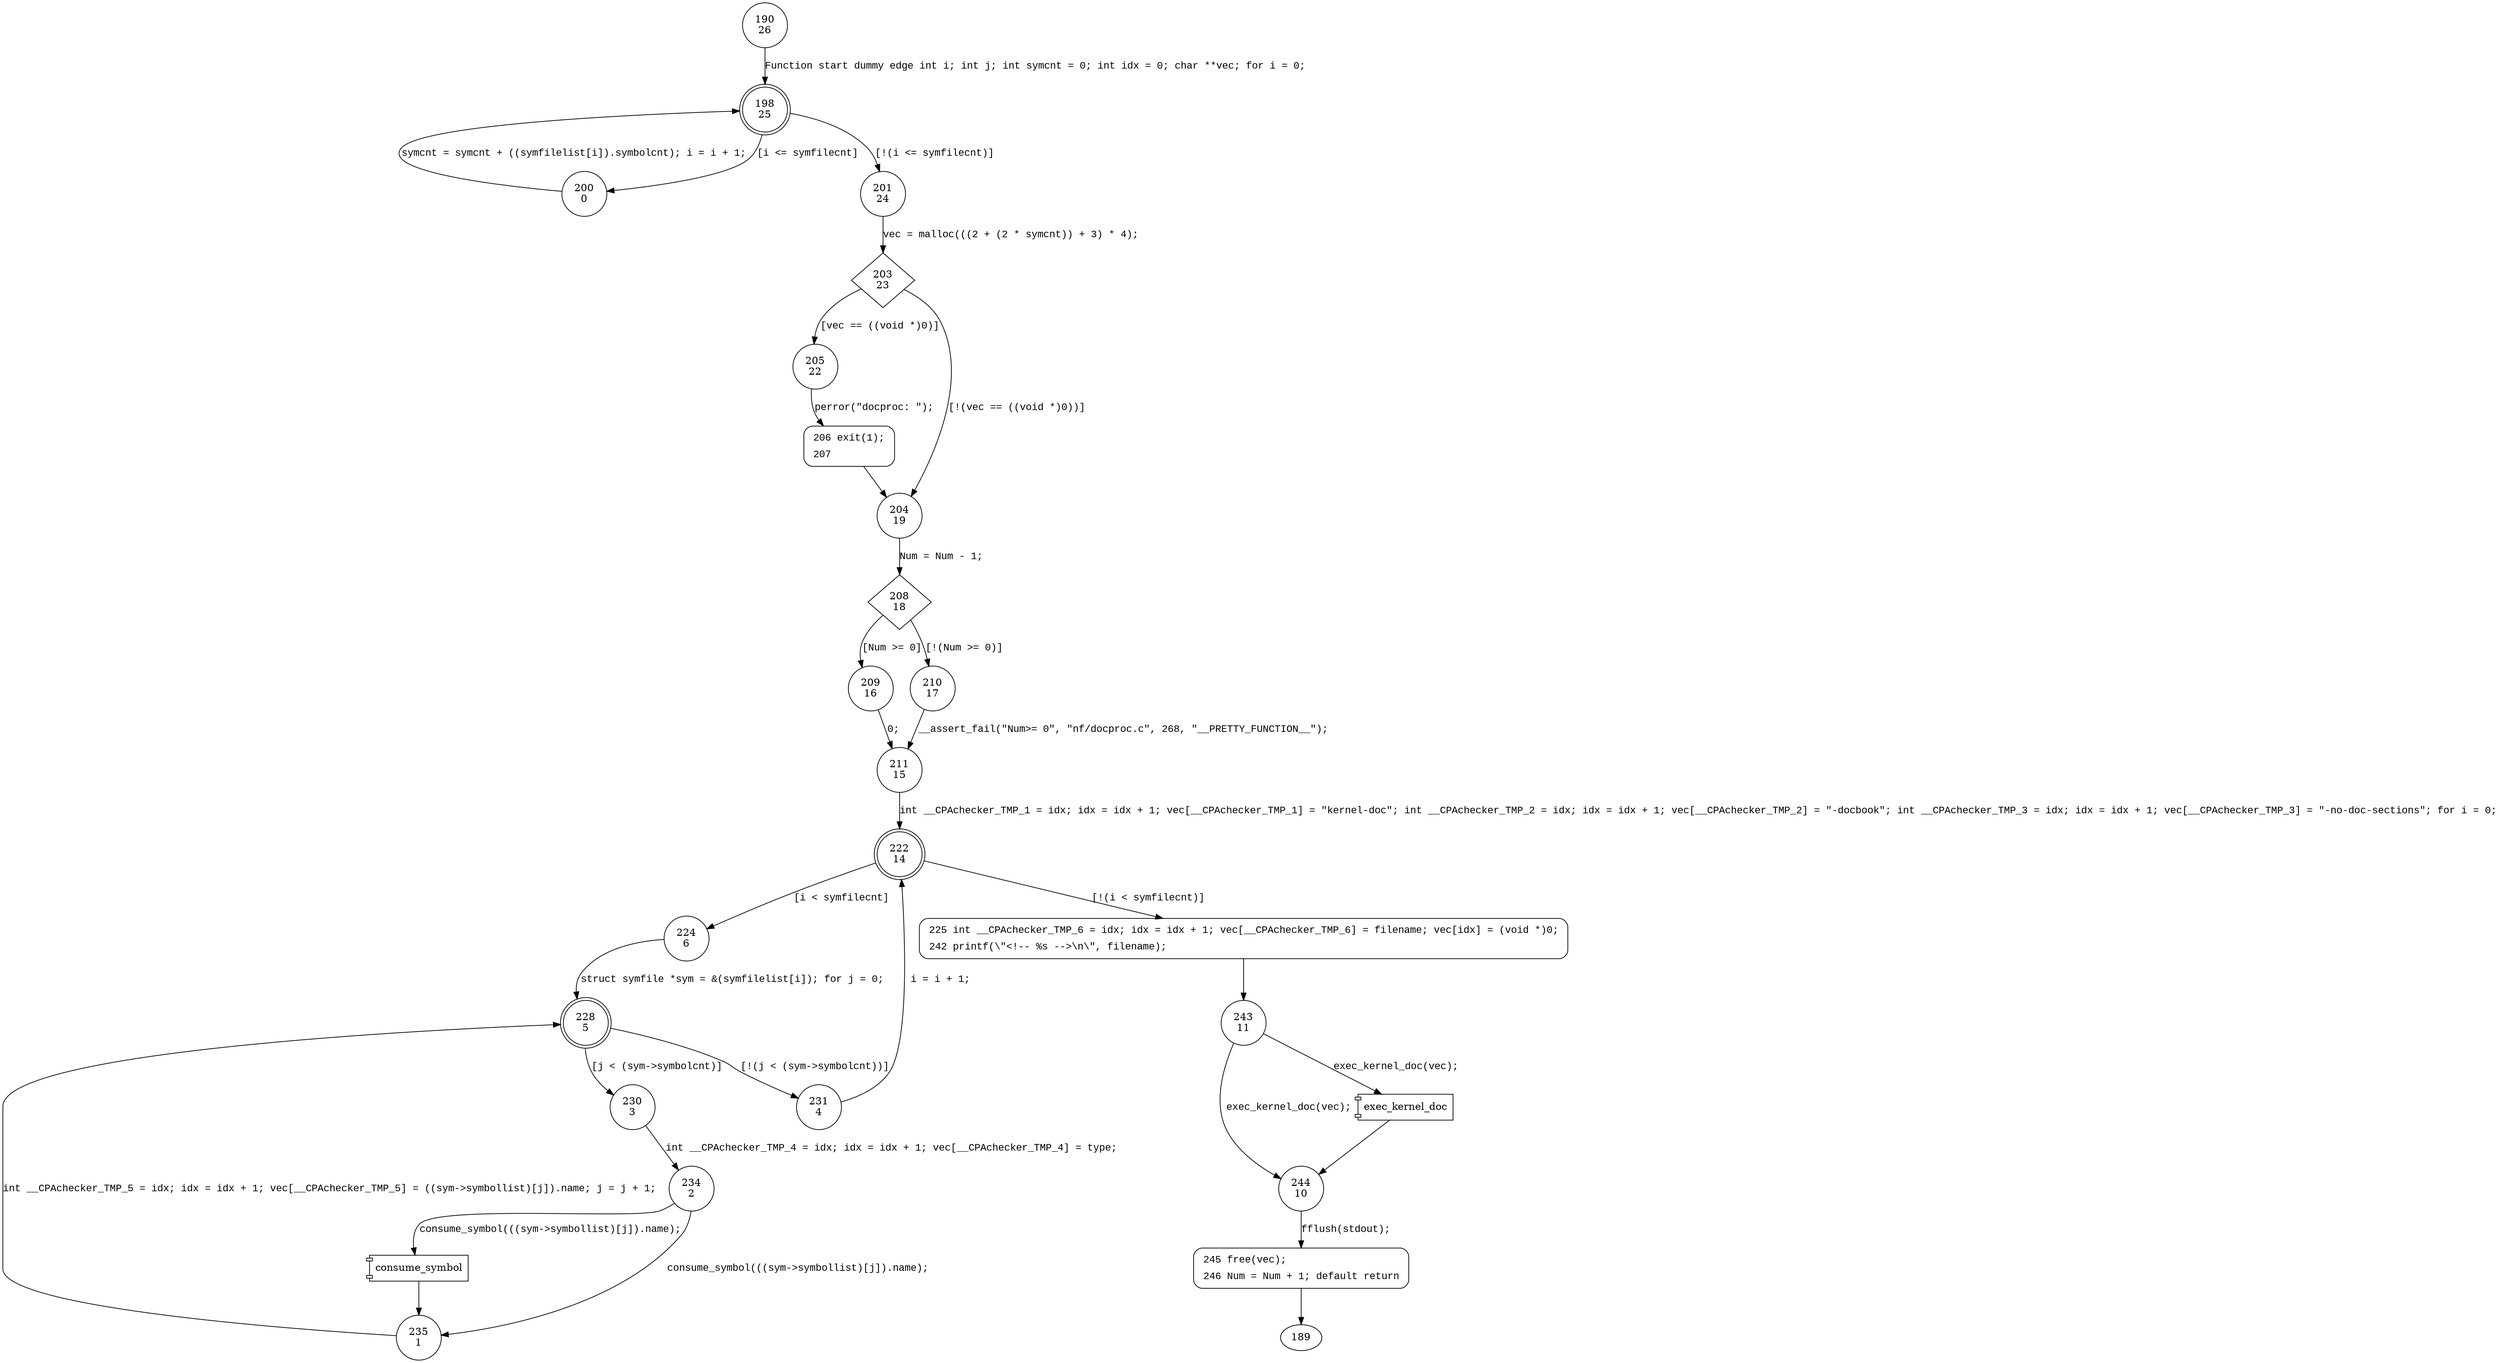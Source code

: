 digraph docfunctions {
190 [shape="circle" label="190\n26"]
198 [shape="doublecircle" label="198\n25"]
200 [shape="circle" label="200\n0"]
201 [shape="circle" label="201\n24"]
203 [shape="diamond" label="203\n23"]
205 [shape="circle" label="205\n22"]
204 [shape="circle" label="204\n19"]
208 [shape="diamond" label="208\n18"]
209 [shape="circle" label="209\n16"]
210 [shape="circle" label="210\n17"]
211 [shape="circle" label="211\n15"]
222 [shape="doublecircle" label="222\n14"]
224 [shape="circle" label="224\n6"]
225 [shape="circle" label="225\n13"]
243 [shape="circle" label="243\n11"]
244 [shape="circle" label="244\n10"]
245 [shape="circle" label="245\n9"]
228 [shape="doublecircle" label="228\n5"]
230 [shape="circle" label="230\n3"]
231 [shape="circle" label="231\n4"]
234 [shape="circle" label="234\n2"]
235 [shape="circle" label="235\n1"]
206 [shape="circle" label="206\n21"]
225 [style="filled,bold" penwidth="1" fillcolor="white" fontname="Courier New" shape="Mrecord" label=<<table border="0" cellborder="0" cellpadding="3" bgcolor="white"><tr><td align="right">225</td><td align="left">int __CPAchecker_TMP_6 = idx; idx = idx + 1; vec[__CPAchecker_TMP_6] = filename; vec[idx] = (void *)0;</td></tr><tr><td align="right">242</td><td align="left">printf(\"&lt;!-- %s --&gt;\n\", filename);</td></tr></table>>]
225 -> 243[label=""]
245 [style="filled,bold" penwidth="1" fillcolor="white" fontname="Courier New" shape="Mrecord" label=<<table border="0" cellborder="0" cellpadding="3" bgcolor="white"><tr><td align="right">245</td><td align="left">free(vec);</td></tr><tr><td align="right">246</td><td align="left">Num = Num + 1; default return</td></tr></table>>]
245 -> 189[label=""]
206 [style="filled,bold" penwidth="1" fillcolor="white" fontname="Courier New" shape="Mrecord" label=<<table border="0" cellborder="0" cellpadding="3" bgcolor="white"><tr><td align="right">206</td><td align="left">exit(1);</td></tr><tr><td align="right">207</td><td align="left"></td></tr></table>>]
206 -> 204[label=""]
190 -> 198 [label="Function start dummy edge int i; int j; int symcnt = 0; int idx = 0; char **vec; for i = 0;" fontname="Courier New"]
198 -> 200 [label="[i <= symfilecnt]" fontname="Courier New"]
198 -> 201 [label="[!(i <= symfilecnt)]" fontname="Courier New"]
203 -> 205 [label="[vec == ((void *)0)]" fontname="Courier New"]
203 -> 204 [label="[!(vec == ((void *)0))]" fontname="Courier New"]
204 -> 208 [label="Num = Num - 1;" fontname="Courier New"]
208 -> 209 [label="[Num >= 0]" fontname="Courier New"]
208 -> 210 [label="[!(Num >= 0)]" fontname="Courier New"]
211 -> 222 [label="int __CPAchecker_TMP_1 = idx; idx = idx + 1; vec[__CPAchecker_TMP_1] = \"kernel-doc\"; int __CPAchecker_TMP_2 = idx; idx = idx + 1; vec[__CPAchecker_TMP_2] = \"-docbook\"; int __CPAchecker_TMP_3 = idx; idx = idx + 1; vec[__CPAchecker_TMP_3] = \"-no-doc-sections\"; for i = 0;" fontname="Courier New"]
222 -> 224 [label="[i < symfilecnt]" fontname="Courier New"]
222 -> 225 [label="[!(i < symfilecnt)]" fontname="Courier New"]
100002 [shape="component" label="exec_kernel_doc"]
243 -> 100002 [label="exec_kernel_doc(vec);" fontname="Courier New"]
100002 -> 244 [label="" fontname="Courier New"]
243 -> 244 [label="exec_kernel_doc(vec);" fontname="Courier New"]
244 -> 245 [label="fflush(stdout);" fontname="Courier New"]
224 -> 228 [label="struct symfile *sym = &(symfilelist[i]); for j = 0;" fontname="Courier New"]
228 -> 230 [label="[j < (sym->symbolcnt)]" fontname="Courier New"]
228 -> 231 [label="[!(j < (sym->symbolcnt))]" fontname="Courier New"]
230 -> 234 [label="int __CPAchecker_TMP_4 = idx; idx = idx + 1; vec[__CPAchecker_TMP_4] = type;" fontname="Courier New"]
100003 [shape="component" label="consume_symbol"]
234 -> 100003 [label="consume_symbol(((sym->symbollist)[j]).name);" fontname="Courier New"]
100003 -> 235 [label="" fontname="Courier New"]
234 -> 235 [label="consume_symbol(((sym->symbollist)[j]).name);" fontname="Courier New"]
235 -> 228 [label="int __CPAchecker_TMP_5 = idx; idx = idx + 1; vec[__CPAchecker_TMP_5] = ((sym->symbollist)[j]).name; j = j + 1;" fontname="Courier New"]
205 -> 206 [label="perror(\"docproc: \");" fontname="Courier New"]
200 -> 198 [label="symcnt = symcnt + ((symfilelist[i]).symbolcnt); i = i + 1;" fontname="Courier New"]
201 -> 203 [label="vec = malloc(((2 + (2 * symcnt)) + 3) * 4);" fontname="Courier New"]
210 -> 211 [label="__assert_fail(\"Num>= 0\", \"nf/docproc.c\", 268, \"__PRETTY_FUNCTION__\");" fontname="Courier New"]
231 -> 222 [label=" i = i + 1;" fontname="Courier New"]
209 -> 211 [label="0;" fontname="Courier New"]
}